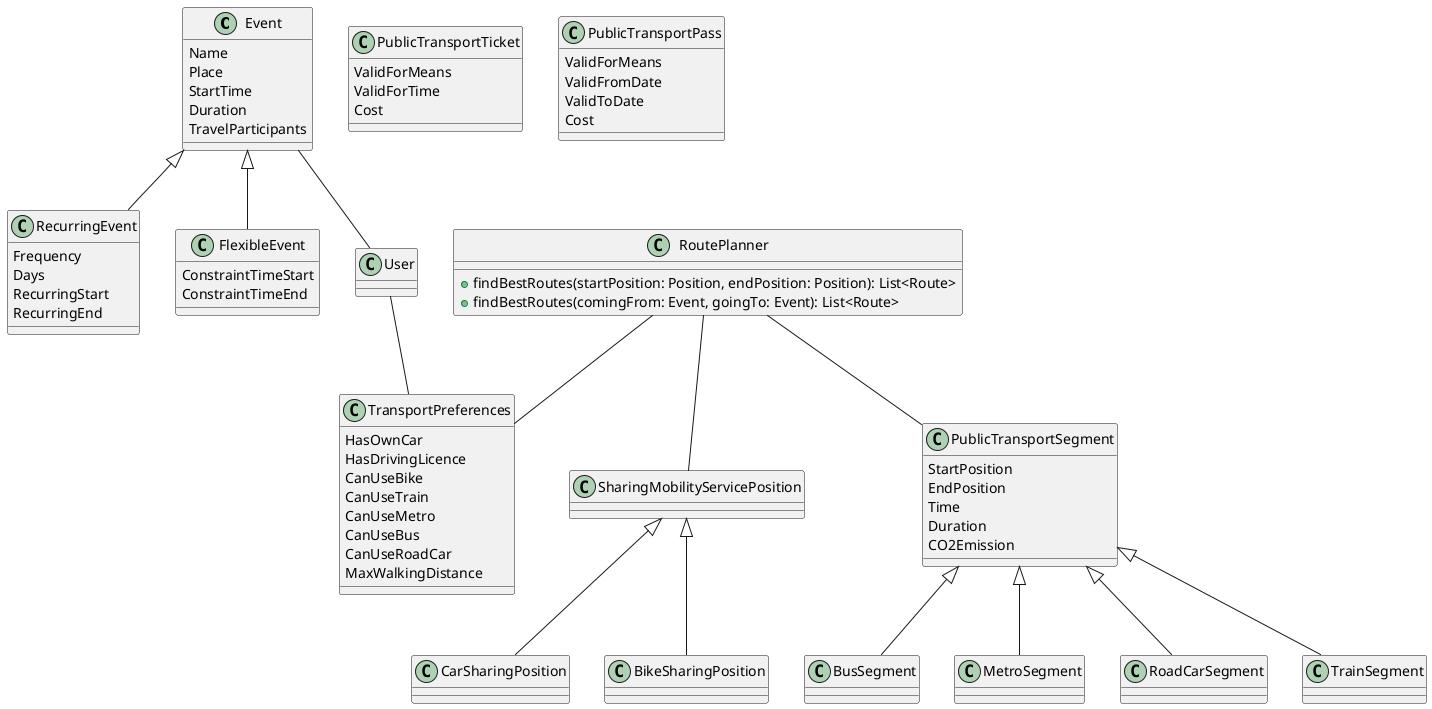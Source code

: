 @startuml

Event <|-- RecurringEvent
Event <|-- FlexibleEvent
Event -- User

User -- TransportPreferences

class User
class TransportPreferences {
    HasOwnCar
    HasDrivingLicence
    CanUseBike
    CanUseTrain
    CanUseMetro
    CanUseBus
    CanUseRoadCar
    MaxWalkingDistance
}

class Event {
    Name
    Place
    StartTime
    Duration
    TravelParticipants
}
class RecurringEvent {
    Frequency
    Days
    RecurringStart
    RecurringEnd
}
class FlexibleEvent {
    ConstraintTimeStart
    ConstraintTimeEnd
}

SharingMobilityServicePosition <|-- CarSharingPosition
SharingMobilityServicePosition <|-- BikeSharingPosition

class SharingMobilityServicePosition
class CarSharingPosition 
class BikeSharingPosition

PublicTransportSegment <|-- BusSegment
PublicTransportSegment <|-- MetroSegment
PublicTransportSegment <|-- RoadCarSegment
PublicTransportSegment <|-- TrainSegment

class PublicTransportSegment {
    StartPosition
    EndPosition
    Time
    Duration
    CO2Emission
}

class BusSegment
class MetroSegment
class RoadCarSegment
class TrainSegment

class PublicTransportTicket {
    ValidForMeans
    ValidForTime
    Cost
}

class PublicTransportPass {
    ValidForMeans
    ValidFromDate
    ValidToDate
    Cost
}

RoutePlanner -- PublicTransportSegment
RoutePlanner -- SharingMobilityServicePosition
RoutePlanner -- TransportPreferences
class RoutePlanner {
    + findBestRoutes(startPosition: Position, endPosition: Position): List<Route>
    + findBestRoutes(comingFrom: Event, goingTo: Event): List<Route>
}


@enduml